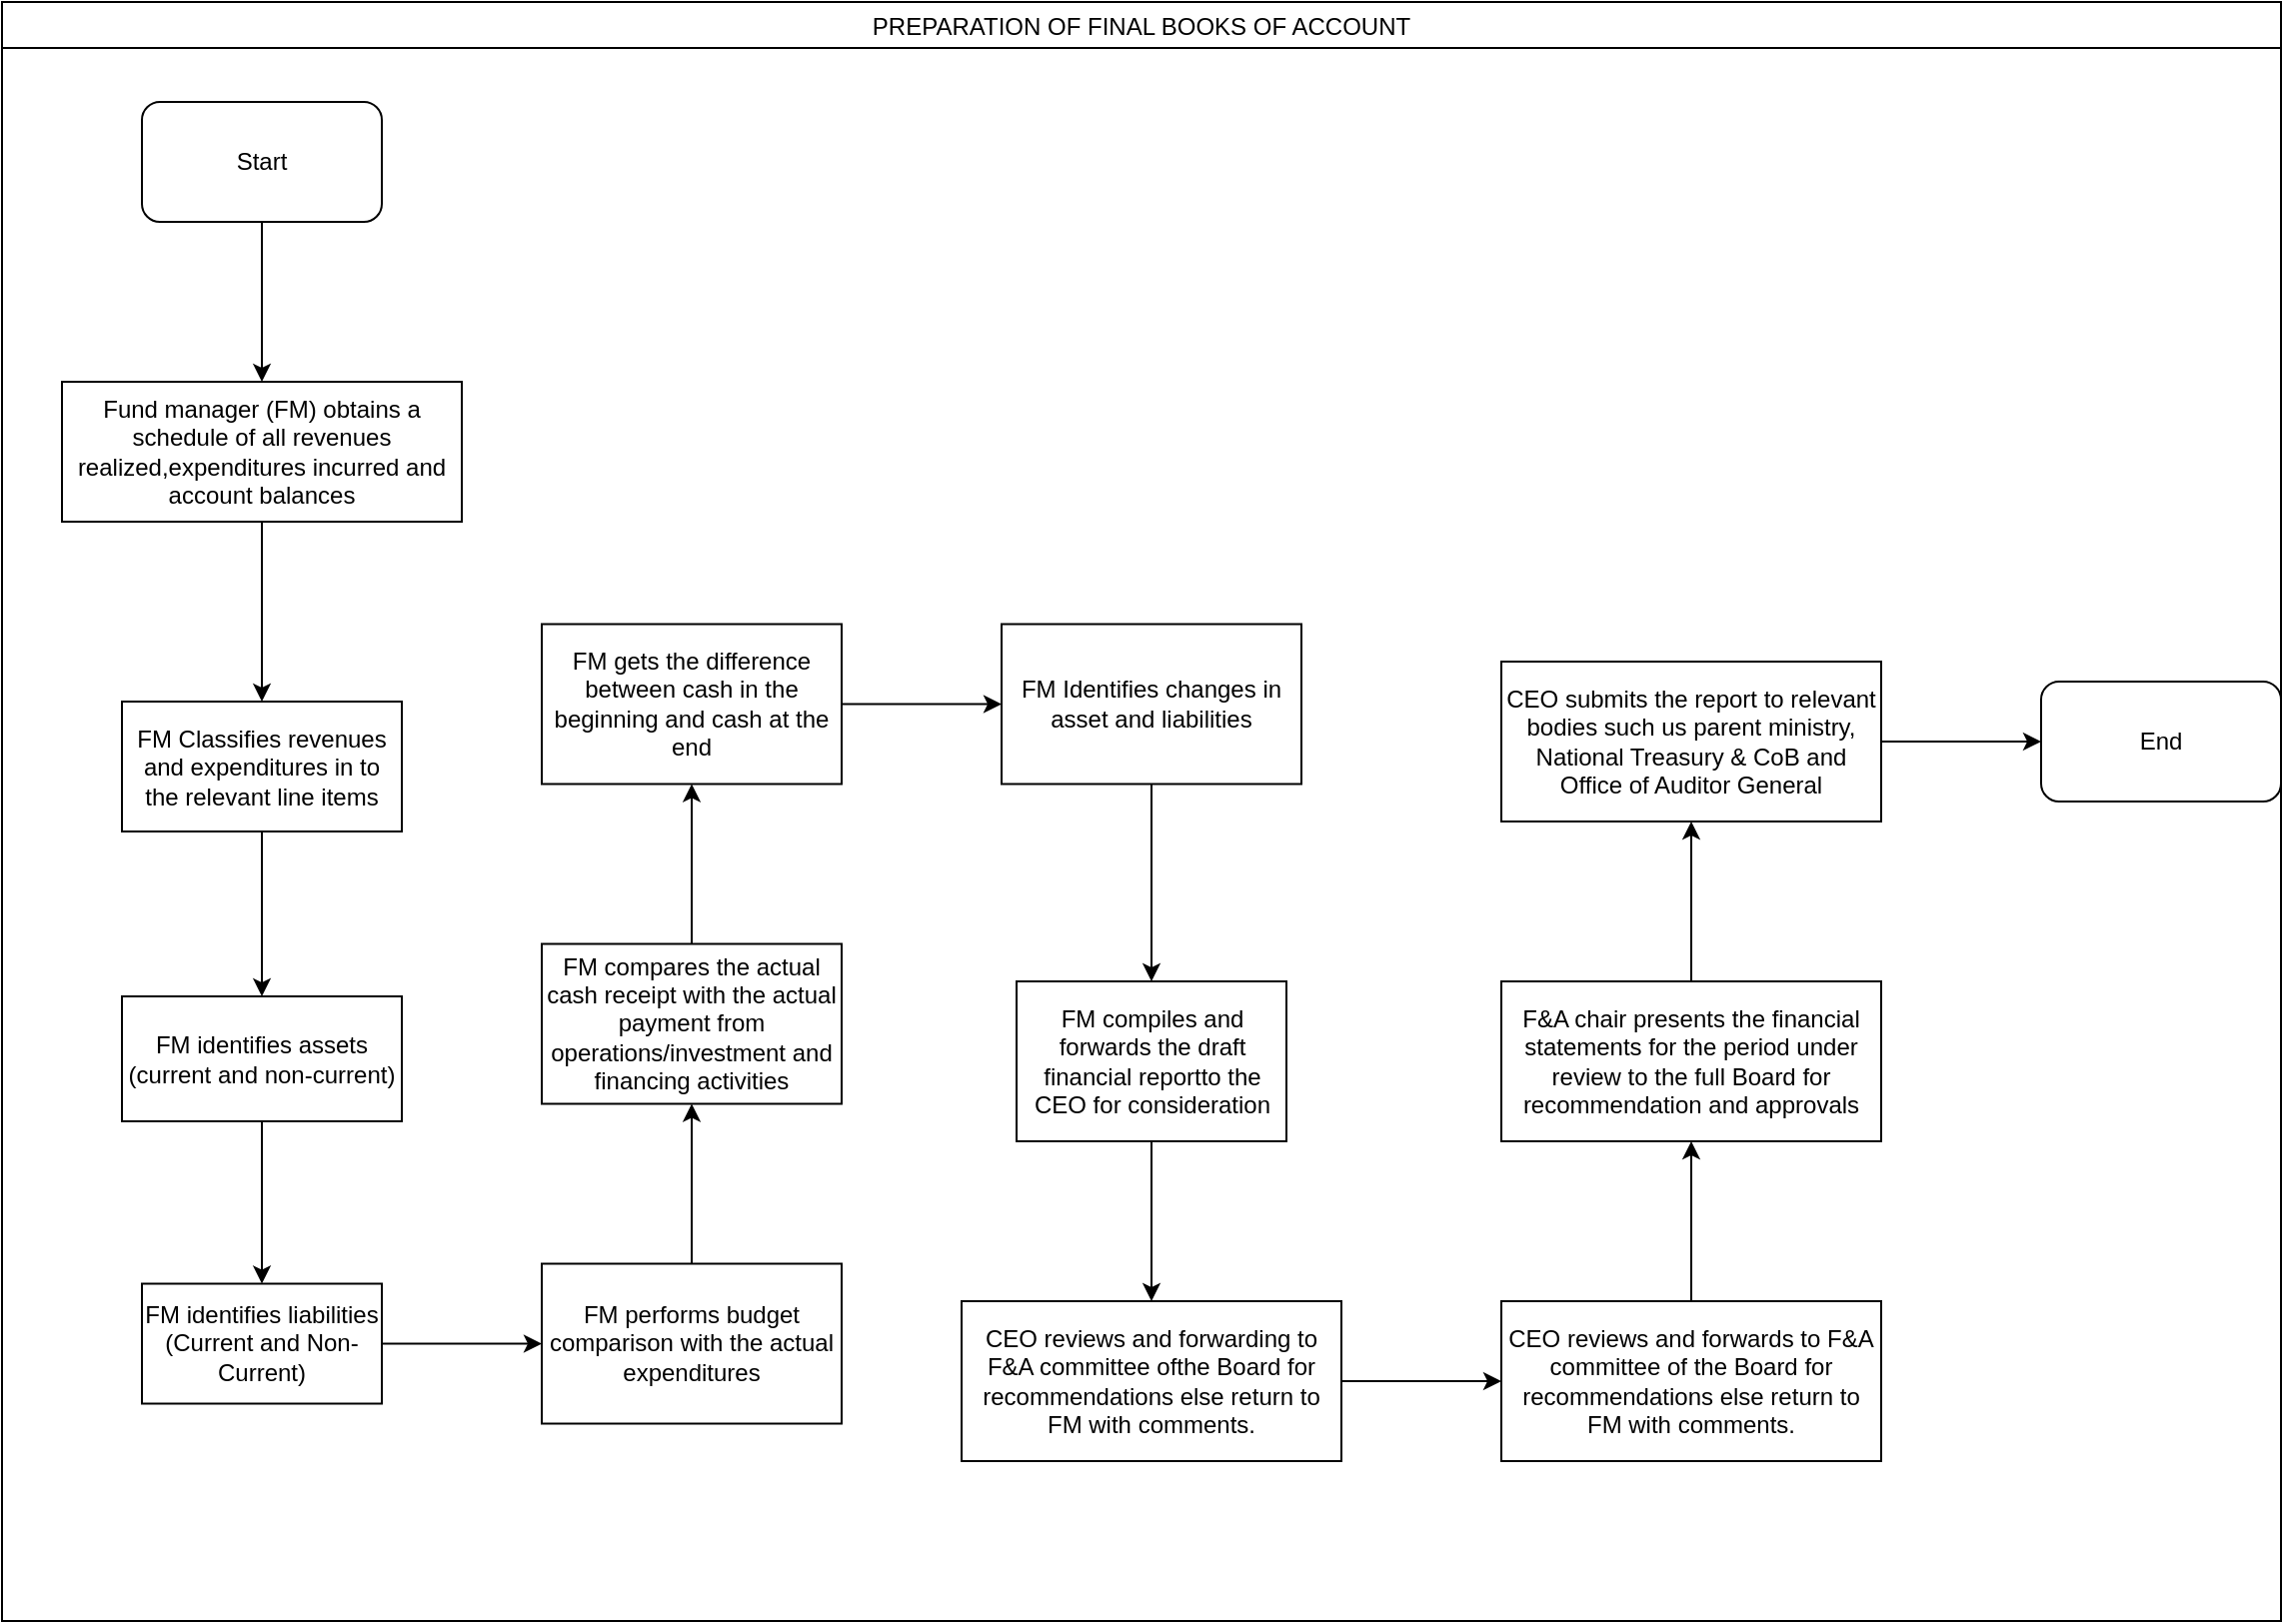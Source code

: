 <mxfile version="14.7.7" type="github">
  <diagram id="uN3tepQTVBzatROp3jJb" name="Page-1">
    <mxGraphModel dx="1038" dy="508" grid="1" gridSize="10" guides="1" tooltips="1" connect="1" arrows="1" fold="1" page="1" pageScale="1" pageWidth="1169" pageHeight="827" math="0" shadow="0">
      <root>
        <mxCell id="0" />
        <mxCell id="1" parent="0" />
        <mxCell id="cWVWdxgGTWWHGKepkyrB-1" value="PREPARATION OF FINAL BOOKS OF ACCOUNT" style="swimlane;fontStyle=0" vertex="1" parent="1">
          <mxGeometry x="10" y="10" width="1140" height="810" as="geometry" />
        </mxCell>
        <mxCell id="cWVWdxgGTWWHGKepkyrB-2" value="Start" style="rounded=1;whiteSpace=wrap;html=1;" vertex="1" parent="cWVWdxgGTWWHGKepkyrB-1">
          <mxGeometry x="70" y="50" width="120" height="60" as="geometry" />
        </mxCell>
        <mxCell id="cWVWdxgGTWWHGKepkyrB-5" value="Fund manager (FM) &lt;span lang=&quot;EN-GB&quot;&gt;obtains a schedule of all revenues realized,expenditures incurred and account balances &lt;/span&gt;" style="rounded=0;whiteSpace=wrap;html=1;" vertex="1" parent="cWVWdxgGTWWHGKepkyrB-1">
          <mxGeometry x="30" y="190" width="200" height="70" as="geometry" />
        </mxCell>
        <mxCell id="cWVWdxgGTWWHGKepkyrB-4" value="" style="edgeStyle=orthogonalEdgeStyle;rounded=0;orthogonalLoop=1;jettySize=auto;html=1;" edge="1" parent="cWVWdxgGTWWHGKepkyrB-1" source="cWVWdxgGTWWHGKepkyrB-2" target="cWVWdxgGTWWHGKepkyrB-5">
          <mxGeometry relative="1" as="geometry">
            <mxPoint x="130" y="190" as="targetPoint" />
          </mxGeometry>
        </mxCell>
        <mxCell id="cWVWdxgGTWWHGKepkyrB-6" value="&lt;span lang=&quot;EN-GB&quot;&gt;FM Classifies revenues and expenditures in to the relevant line items&lt;/span&gt;" style="whiteSpace=wrap;html=1;rounded=0;" vertex="1" parent="cWVWdxgGTWWHGKepkyrB-1">
          <mxGeometry x="60" y="350" width="140" height="65" as="geometry" />
        </mxCell>
        <mxCell id="cWVWdxgGTWWHGKepkyrB-7" value="" style="edgeStyle=orthogonalEdgeStyle;rounded=0;orthogonalLoop=1;jettySize=auto;html=1;" edge="1" parent="cWVWdxgGTWWHGKepkyrB-1" source="cWVWdxgGTWWHGKepkyrB-5" target="cWVWdxgGTWWHGKepkyrB-6">
          <mxGeometry relative="1" as="geometry" />
        </mxCell>
        <mxCell id="cWVWdxgGTWWHGKepkyrB-12" value="FM performs &lt;span lang=&quot;EN-GB&quot;&gt;budget comparison with the actual expenditures&lt;/span&gt;" style="rounded=0;whiteSpace=wrap;html=1;" vertex="1" parent="cWVWdxgGTWWHGKepkyrB-1">
          <mxGeometry x="270" y="631.25" width="150" height="80" as="geometry" />
        </mxCell>
        <mxCell id="cWVWdxgGTWWHGKepkyrB-22" value="&lt;span lang=&quot;EN-GB&quot;&gt;FM compiles and forwards the draft financial reportto the CEO for consideration&lt;/span&gt;" style="whiteSpace=wrap;html=1;rounded=0;" vertex="1" parent="cWVWdxgGTWWHGKepkyrB-1">
          <mxGeometry x="507.5" y="490" width="135" height="80" as="geometry" />
        </mxCell>
        <mxCell id="cWVWdxgGTWWHGKepkyrB-34" value="End" style="rounded=1;whiteSpace=wrap;html=1;" vertex="1" parent="cWVWdxgGTWWHGKepkyrB-1">
          <mxGeometry x="1020" y="340" width="120" height="60" as="geometry" />
        </mxCell>
        <mxCell id="cWVWdxgGTWWHGKepkyrB-11" value="" style="edgeStyle=orthogonalEdgeStyle;rounded=0;orthogonalLoop=1;jettySize=auto;html=1;" edge="1" parent="1" source="cWVWdxgGTWWHGKepkyrB-8" target="cWVWdxgGTWWHGKepkyrB-10">
          <mxGeometry relative="1" as="geometry" />
        </mxCell>
        <mxCell id="cWVWdxgGTWWHGKepkyrB-8" value="FM identifies assets (&lt;span lang=&quot;EN-GB&quot;&gt;current and non-current)&lt;br&gt;&lt;/span&gt;" style="whiteSpace=wrap;html=1;rounded=0;" vertex="1" parent="1">
          <mxGeometry x="70" y="507.5" width="140" height="62.5" as="geometry" />
        </mxCell>
        <mxCell id="cWVWdxgGTWWHGKepkyrB-9" value="" style="edgeStyle=orthogonalEdgeStyle;rounded=0;orthogonalLoop=1;jettySize=auto;html=1;" edge="1" parent="1" source="cWVWdxgGTWWHGKepkyrB-6" target="cWVWdxgGTWWHGKepkyrB-8">
          <mxGeometry relative="1" as="geometry" />
        </mxCell>
        <mxCell id="cWVWdxgGTWWHGKepkyrB-13" value="" style="edgeStyle=orthogonalEdgeStyle;rounded=0;orthogonalLoop=1;jettySize=auto;html=1;" edge="1" parent="1" source="cWVWdxgGTWWHGKepkyrB-10" target="cWVWdxgGTWWHGKepkyrB-12">
          <mxGeometry relative="1" as="geometry" />
        </mxCell>
        <mxCell id="cWVWdxgGTWWHGKepkyrB-10" value="FM &lt;span lang=&quot;EN-GB&quot;&gt;identifies liabilities (Current and Non-Current)&lt;/span&gt;" style="whiteSpace=wrap;html=1;rounded=0;" vertex="1" parent="1">
          <mxGeometry x="80" y="651.25" width="120" height="60" as="geometry" />
        </mxCell>
        <mxCell id="cWVWdxgGTWWHGKepkyrB-17" value="" style="edgeStyle=orthogonalEdgeStyle;rounded=0;orthogonalLoop=1;jettySize=auto;html=1;" edge="1" parent="1" source="cWVWdxgGTWWHGKepkyrB-14" target="cWVWdxgGTWWHGKepkyrB-16">
          <mxGeometry relative="1" as="geometry" />
        </mxCell>
        <mxCell id="cWVWdxgGTWWHGKepkyrB-14" value="FM &lt;span lang=&quot;EN-GB&quot;&gt;compares the actual cash receipt with the actual payment from operations/investment and financing activities&lt;/span&gt;" style="rounded=0;whiteSpace=wrap;html=1;" vertex="1" parent="1">
          <mxGeometry x="280" y="481.25" width="150" height="80" as="geometry" />
        </mxCell>
        <mxCell id="cWVWdxgGTWWHGKepkyrB-15" value="" style="edgeStyle=orthogonalEdgeStyle;rounded=0;orthogonalLoop=1;jettySize=auto;html=1;" edge="1" parent="1" source="cWVWdxgGTWWHGKepkyrB-12" target="cWVWdxgGTWWHGKepkyrB-14">
          <mxGeometry relative="1" as="geometry" />
        </mxCell>
        <mxCell id="cWVWdxgGTWWHGKepkyrB-21" value="" style="edgeStyle=orthogonalEdgeStyle;rounded=0;orthogonalLoop=1;jettySize=auto;html=1;" edge="1" parent="1" source="cWVWdxgGTWWHGKepkyrB-16" target="cWVWdxgGTWWHGKepkyrB-20">
          <mxGeometry relative="1" as="geometry" />
        </mxCell>
        <mxCell id="cWVWdxgGTWWHGKepkyrB-16" value="&lt;span lang=&quot;EN-GB&quot;&gt;FM gets the difference between cash in the beginning and cash at the end &lt;/span&gt;" style="rounded=0;whiteSpace=wrap;html=1;" vertex="1" parent="1">
          <mxGeometry x="280" y="321.25" width="150" height="80" as="geometry" />
        </mxCell>
        <mxCell id="cWVWdxgGTWWHGKepkyrB-23" value="" style="edgeStyle=orthogonalEdgeStyle;rounded=0;orthogonalLoop=1;jettySize=auto;html=1;" edge="1" parent="1" source="cWVWdxgGTWWHGKepkyrB-20" target="cWVWdxgGTWWHGKepkyrB-22">
          <mxGeometry relative="1" as="geometry" />
        </mxCell>
        <mxCell id="cWVWdxgGTWWHGKepkyrB-20" value="&lt;span lang=&quot;EN-GB&quot;&gt;FM &lt;/span&gt;&lt;span lang=&quot;EN-GB&quot;&gt;Identifies changes in asset and liabilities&lt;/span&gt;" style="rounded=0;whiteSpace=wrap;html=1;" vertex="1" parent="1">
          <mxGeometry x="510" y="321.25" width="150" height="80" as="geometry" />
        </mxCell>
        <mxCell id="cWVWdxgGTWWHGKepkyrB-27" value="" style="edgeStyle=orthogonalEdgeStyle;rounded=0;orthogonalLoop=1;jettySize=auto;html=1;" edge="1" parent="1" source="cWVWdxgGTWWHGKepkyrB-24" target="cWVWdxgGTWWHGKepkyrB-26">
          <mxGeometry relative="1" as="geometry" />
        </mxCell>
        <mxCell id="cWVWdxgGTWWHGKepkyrB-24" value="&lt;span lang=&quot;EN-GB&quot;&gt;CEO reviews and forwarding to F&amp;amp;A committee ofthe Board for recommendations else return to FM with comments.&lt;/span&gt;" style="whiteSpace=wrap;html=1;rounded=0;" vertex="1" parent="1">
          <mxGeometry x="490" y="660" width="190" height="80" as="geometry" />
        </mxCell>
        <mxCell id="cWVWdxgGTWWHGKepkyrB-25" value="" style="edgeStyle=orthogonalEdgeStyle;rounded=0;orthogonalLoop=1;jettySize=auto;html=1;" edge="1" parent="1" source="cWVWdxgGTWWHGKepkyrB-22" target="cWVWdxgGTWWHGKepkyrB-24">
          <mxGeometry relative="1" as="geometry" />
        </mxCell>
        <mxCell id="cWVWdxgGTWWHGKepkyrB-29" value="" style="edgeStyle=orthogonalEdgeStyle;rounded=0;orthogonalLoop=1;jettySize=auto;html=1;" edge="1" parent="1" source="cWVWdxgGTWWHGKepkyrB-26" target="cWVWdxgGTWWHGKepkyrB-28">
          <mxGeometry relative="1" as="geometry" />
        </mxCell>
        <mxCell id="cWVWdxgGTWWHGKepkyrB-26" value="&lt;span lang=&quot;EN-GB&quot;&gt;CEO reviews and forwards to F&amp;amp;A committee of the Board for recommendations else return to FM with comments.&lt;/span&gt;" style="whiteSpace=wrap;html=1;rounded=0;" vertex="1" parent="1">
          <mxGeometry x="760" y="660" width="190" height="80" as="geometry" />
        </mxCell>
        <mxCell id="cWVWdxgGTWWHGKepkyrB-31" value="" style="edgeStyle=orthogonalEdgeStyle;rounded=0;orthogonalLoop=1;jettySize=auto;html=1;" edge="1" parent="1" source="cWVWdxgGTWWHGKepkyrB-28" target="cWVWdxgGTWWHGKepkyrB-30">
          <mxGeometry relative="1" as="geometry" />
        </mxCell>
        <mxCell id="cWVWdxgGTWWHGKepkyrB-28" value="&lt;span lang=&quot;EN-GB&quot;&gt;F&amp;amp;A chair presents the financial statements for the period under review to the full Board for recommendation and approvals&lt;/span&gt;" style="whiteSpace=wrap;html=1;rounded=0;" vertex="1" parent="1">
          <mxGeometry x="760" y="500" width="190" height="80" as="geometry" />
        </mxCell>
        <mxCell id="cWVWdxgGTWWHGKepkyrB-33" value="" style="edgeStyle=orthogonalEdgeStyle;rounded=0;orthogonalLoop=1;jettySize=auto;html=1;entryX=0;entryY=0.5;entryDx=0;entryDy=0;" edge="1" parent="1" source="cWVWdxgGTWWHGKepkyrB-30" target="cWVWdxgGTWWHGKepkyrB-34">
          <mxGeometry relative="1" as="geometry">
            <mxPoint x="855" y="250" as="targetPoint" />
          </mxGeometry>
        </mxCell>
        <mxCell id="cWVWdxgGTWWHGKepkyrB-30" value="&lt;span lang=&quot;EN-GB&quot;&gt;CEO submits the report to relevant bodies such us parent ministry, National Treasury &amp;amp; CoB and Office of Auditor General&lt;/span&gt;" style="whiteSpace=wrap;html=1;rounded=0;" vertex="1" parent="1">
          <mxGeometry x="760" y="340" width="190" height="80" as="geometry" />
        </mxCell>
      </root>
    </mxGraphModel>
  </diagram>
</mxfile>
